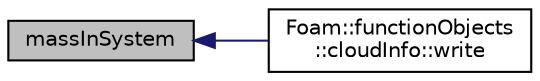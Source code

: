 digraph "massInSystem"
{
  bgcolor="transparent";
  edge [fontname="Helvetica",fontsize="10",labelfontname="Helvetica",labelfontsize="10"];
  node [fontname="Helvetica",fontsize="10",shape=record];
  rankdir="LR";
  Node10 [label="massInSystem",height=0.2,width=0.4,color="black", fillcolor="grey75", style="filled", fontcolor="black"];
  Node10 -> Node11 [dir="back",color="midnightblue",fontsize="10",style="solid",fontname="Helvetica"];
  Node11 [label="Foam::functionObjects\l::cloudInfo::write",height=0.2,width=0.4,color="black",URL="$a24369.html#ae8f6374e29a250261b3979bbd6e5cb40",tooltip="Write. "];
}
